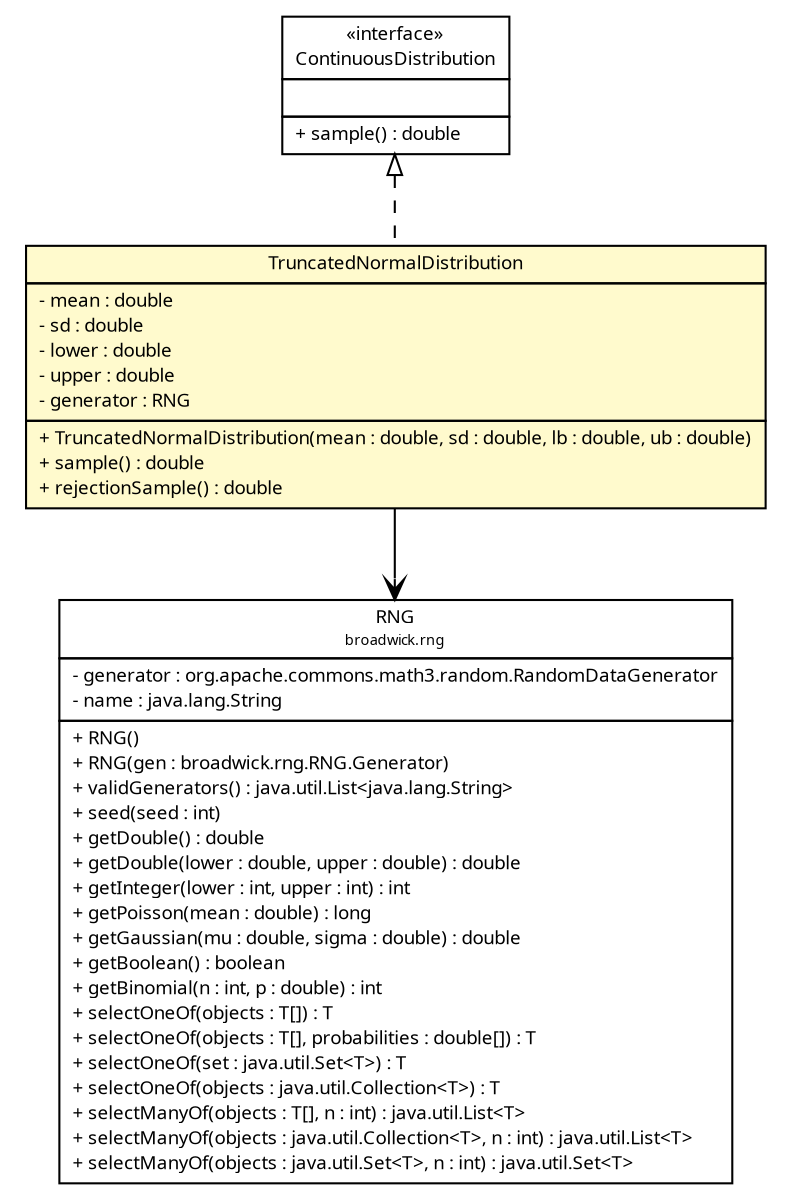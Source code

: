#!/usr/local/bin/dot
#
# Class diagram 
# Generated by UMLGraph version R5_6 (http://www.umlgraph.org/)
#

digraph G {
	edge [fontname="Trebuchet MS",fontsize=10,labelfontname="Trebuchet MS",labelfontsize=10];
	node [fontname="Trebuchet MS",fontsize=10,shape=plaintext];
	nodesep=0.25;
	ranksep=0.5;
	// broadwick.rng.RNG
	c26099 [label=<<table title="broadwick.rng.RNG" border="0" cellborder="1" cellspacing="0" cellpadding="2" port="p" href="../../rng/RNG.html">
		<tr><td><table border="0" cellspacing="0" cellpadding="1">
<tr><td align="center" balign="center"><font face="Trebuchet MS"> RNG </font></td></tr>
<tr><td align="center" balign="center"><font face="Trebuchet MS" point-size="7.0"> broadwick.rng </font></td></tr>
		</table></td></tr>
		<tr><td><table border="0" cellspacing="0" cellpadding="1">
<tr><td align="left" balign="left"> - generator : org.apache.commons.math3.random.RandomDataGenerator </td></tr>
<tr><td align="left" balign="left"> - name : java.lang.String </td></tr>
		</table></td></tr>
		<tr><td><table border="0" cellspacing="0" cellpadding="1">
<tr><td align="left" balign="left"> + RNG() </td></tr>
<tr><td align="left" balign="left"> + RNG(gen : broadwick.rng.RNG.Generator) </td></tr>
<tr><td align="left" balign="left"> + validGenerators() : java.util.List&lt;java.lang.String&gt; </td></tr>
<tr><td align="left" balign="left"> + seed(seed : int) </td></tr>
<tr><td align="left" balign="left"> + getDouble() : double </td></tr>
<tr><td align="left" balign="left"> + getDouble(lower : double, upper : double) : double </td></tr>
<tr><td align="left" balign="left"> + getInteger(lower : int, upper : int) : int </td></tr>
<tr><td align="left" balign="left"> + getPoisson(mean : double) : long </td></tr>
<tr><td align="left" balign="left"> + getGaussian(mu : double, sigma : double) : double </td></tr>
<tr><td align="left" balign="left"> + getBoolean() : boolean </td></tr>
<tr><td align="left" balign="left"> + getBinomial(n : int, p : double) : int </td></tr>
<tr><td align="left" balign="left"> + selectOneOf(objects : T[]) : T </td></tr>
<tr><td align="left" balign="left"> + selectOneOf(objects : T[], probabilities : double[]) : T </td></tr>
<tr><td align="left" balign="left"> + selectOneOf(set : java.util.Set&lt;T&gt;) : T </td></tr>
<tr><td align="left" balign="left"> + selectOneOf(objects : java.util.Collection&lt;T&gt;) : T </td></tr>
<tr><td align="left" balign="left"> + selectManyOf(objects : T[], n : int) : java.util.List&lt;T&gt; </td></tr>
<tr><td align="left" balign="left"> + selectManyOf(objects : java.util.Collection&lt;T&gt;, n : int) : java.util.List&lt;T&gt; </td></tr>
<tr><td align="left" balign="left"> + selectManyOf(objects : java.util.Set&lt;T&gt;, n : int) : java.util.Set&lt;T&gt; </td></tr>
		</table></td></tr>
		</table>>, URL="../../rng/RNG.html", fontname="Trebuchet MS", fontcolor="black", fontsize=9.0];
	// broadwick.statistics.distributions.TruncatedNormalDistribution
	c26101 [label=<<table title="broadwick.statistics.distributions.TruncatedNormalDistribution" border="0" cellborder="1" cellspacing="0" cellpadding="2" port="p" bgcolor="lemonChiffon" href="./TruncatedNormalDistribution.html">
		<tr><td><table border="0" cellspacing="0" cellpadding="1">
<tr><td align="center" balign="center"><font face="Trebuchet MS"> TruncatedNormalDistribution </font></td></tr>
		</table></td></tr>
		<tr><td><table border="0" cellspacing="0" cellpadding="1">
<tr><td align="left" balign="left"> - mean : double </td></tr>
<tr><td align="left" balign="left"> - sd : double </td></tr>
<tr><td align="left" balign="left"> - lower : double </td></tr>
<tr><td align="left" balign="left"> - upper : double </td></tr>
<tr><td align="left" balign="left"> - generator : RNG </td></tr>
		</table></td></tr>
		<tr><td><table border="0" cellspacing="0" cellpadding="1">
<tr><td align="left" balign="left"> + TruncatedNormalDistribution(mean : double, sd : double, lb : double, ub : double) </td></tr>
<tr><td align="left" balign="left"> + sample() : double </td></tr>
<tr><td align="left" balign="left"> + rejectionSample() : double </td></tr>
		</table></td></tr>
		</table>>, URL="./TruncatedNormalDistribution.html", fontname="Trebuchet MS", fontcolor="black", fontsize=9.0];
	// broadwick.statistics.distributions.ContinuousDistribution
	c26110 [label=<<table title="broadwick.statistics.distributions.ContinuousDistribution" border="0" cellborder="1" cellspacing="0" cellpadding="2" port="p" href="./ContinuousDistribution.html">
		<tr><td><table border="0" cellspacing="0" cellpadding="1">
<tr><td align="center" balign="center"> &#171;interface&#187; </td></tr>
<tr><td align="center" balign="center"><font face="Trebuchet MS"> ContinuousDistribution </font></td></tr>
		</table></td></tr>
		<tr><td><table border="0" cellspacing="0" cellpadding="1">
<tr><td align="left" balign="left">  </td></tr>
		</table></td></tr>
		<tr><td><table border="0" cellspacing="0" cellpadding="1">
<tr><td align="left" balign="left"><font face="Trebuchet MS" point-size="9.0"> + sample() : double </font></td></tr>
		</table></td></tr>
		</table>>, URL="./ContinuousDistribution.html", fontname="Trebuchet MS", fontcolor="black", fontsize=9.0];
	//broadwick.statistics.distributions.TruncatedNormalDistribution implements broadwick.statistics.distributions.ContinuousDistribution
	c26110:p -> c26101:p [dir=back,arrowtail=empty,style=dashed];
	// broadwick.statistics.distributions.TruncatedNormalDistribution NAVASSOC broadwick.rng.RNG
	c26101:p -> c26099:p [taillabel="", label="", headlabel="", fontname="Trebuchet MS", fontcolor="black", fontsize=10.0, color="black", arrowhead=open];
}

